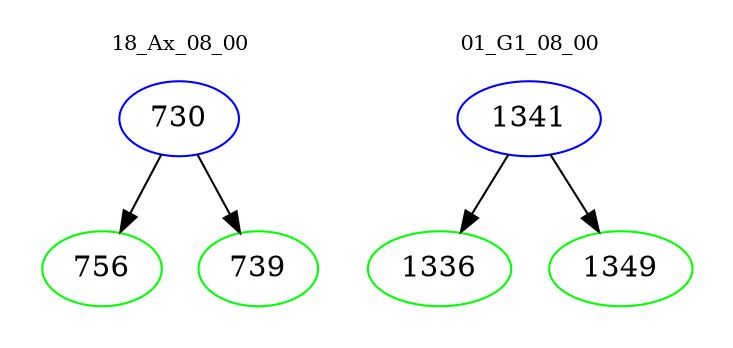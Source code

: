 digraph{
subgraph cluster_0 {
color = white
label = "18_Ax_08_00";
fontsize=10;
T0_730 [label="730", color="blue"]
T0_730 -> T0_756 [color="black"]
T0_756 [label="756", color="green"]
T0_730 -> T0_739 [color="black"]
T0_739 [label="739", color="green"]
}
subgraph cluster_1 {
color = white
label = "01_G1_08_00";
fontsize=10;
T1_1341 [label="1341", color="blue"]
T1_1341 -> T1_1336 [color="black"]
T1_1336 [label="1336", color="green"]
T1_1341 -> T1_1349 [color="black"]
T1_1349 [label="1349", color="green"]
}
}
